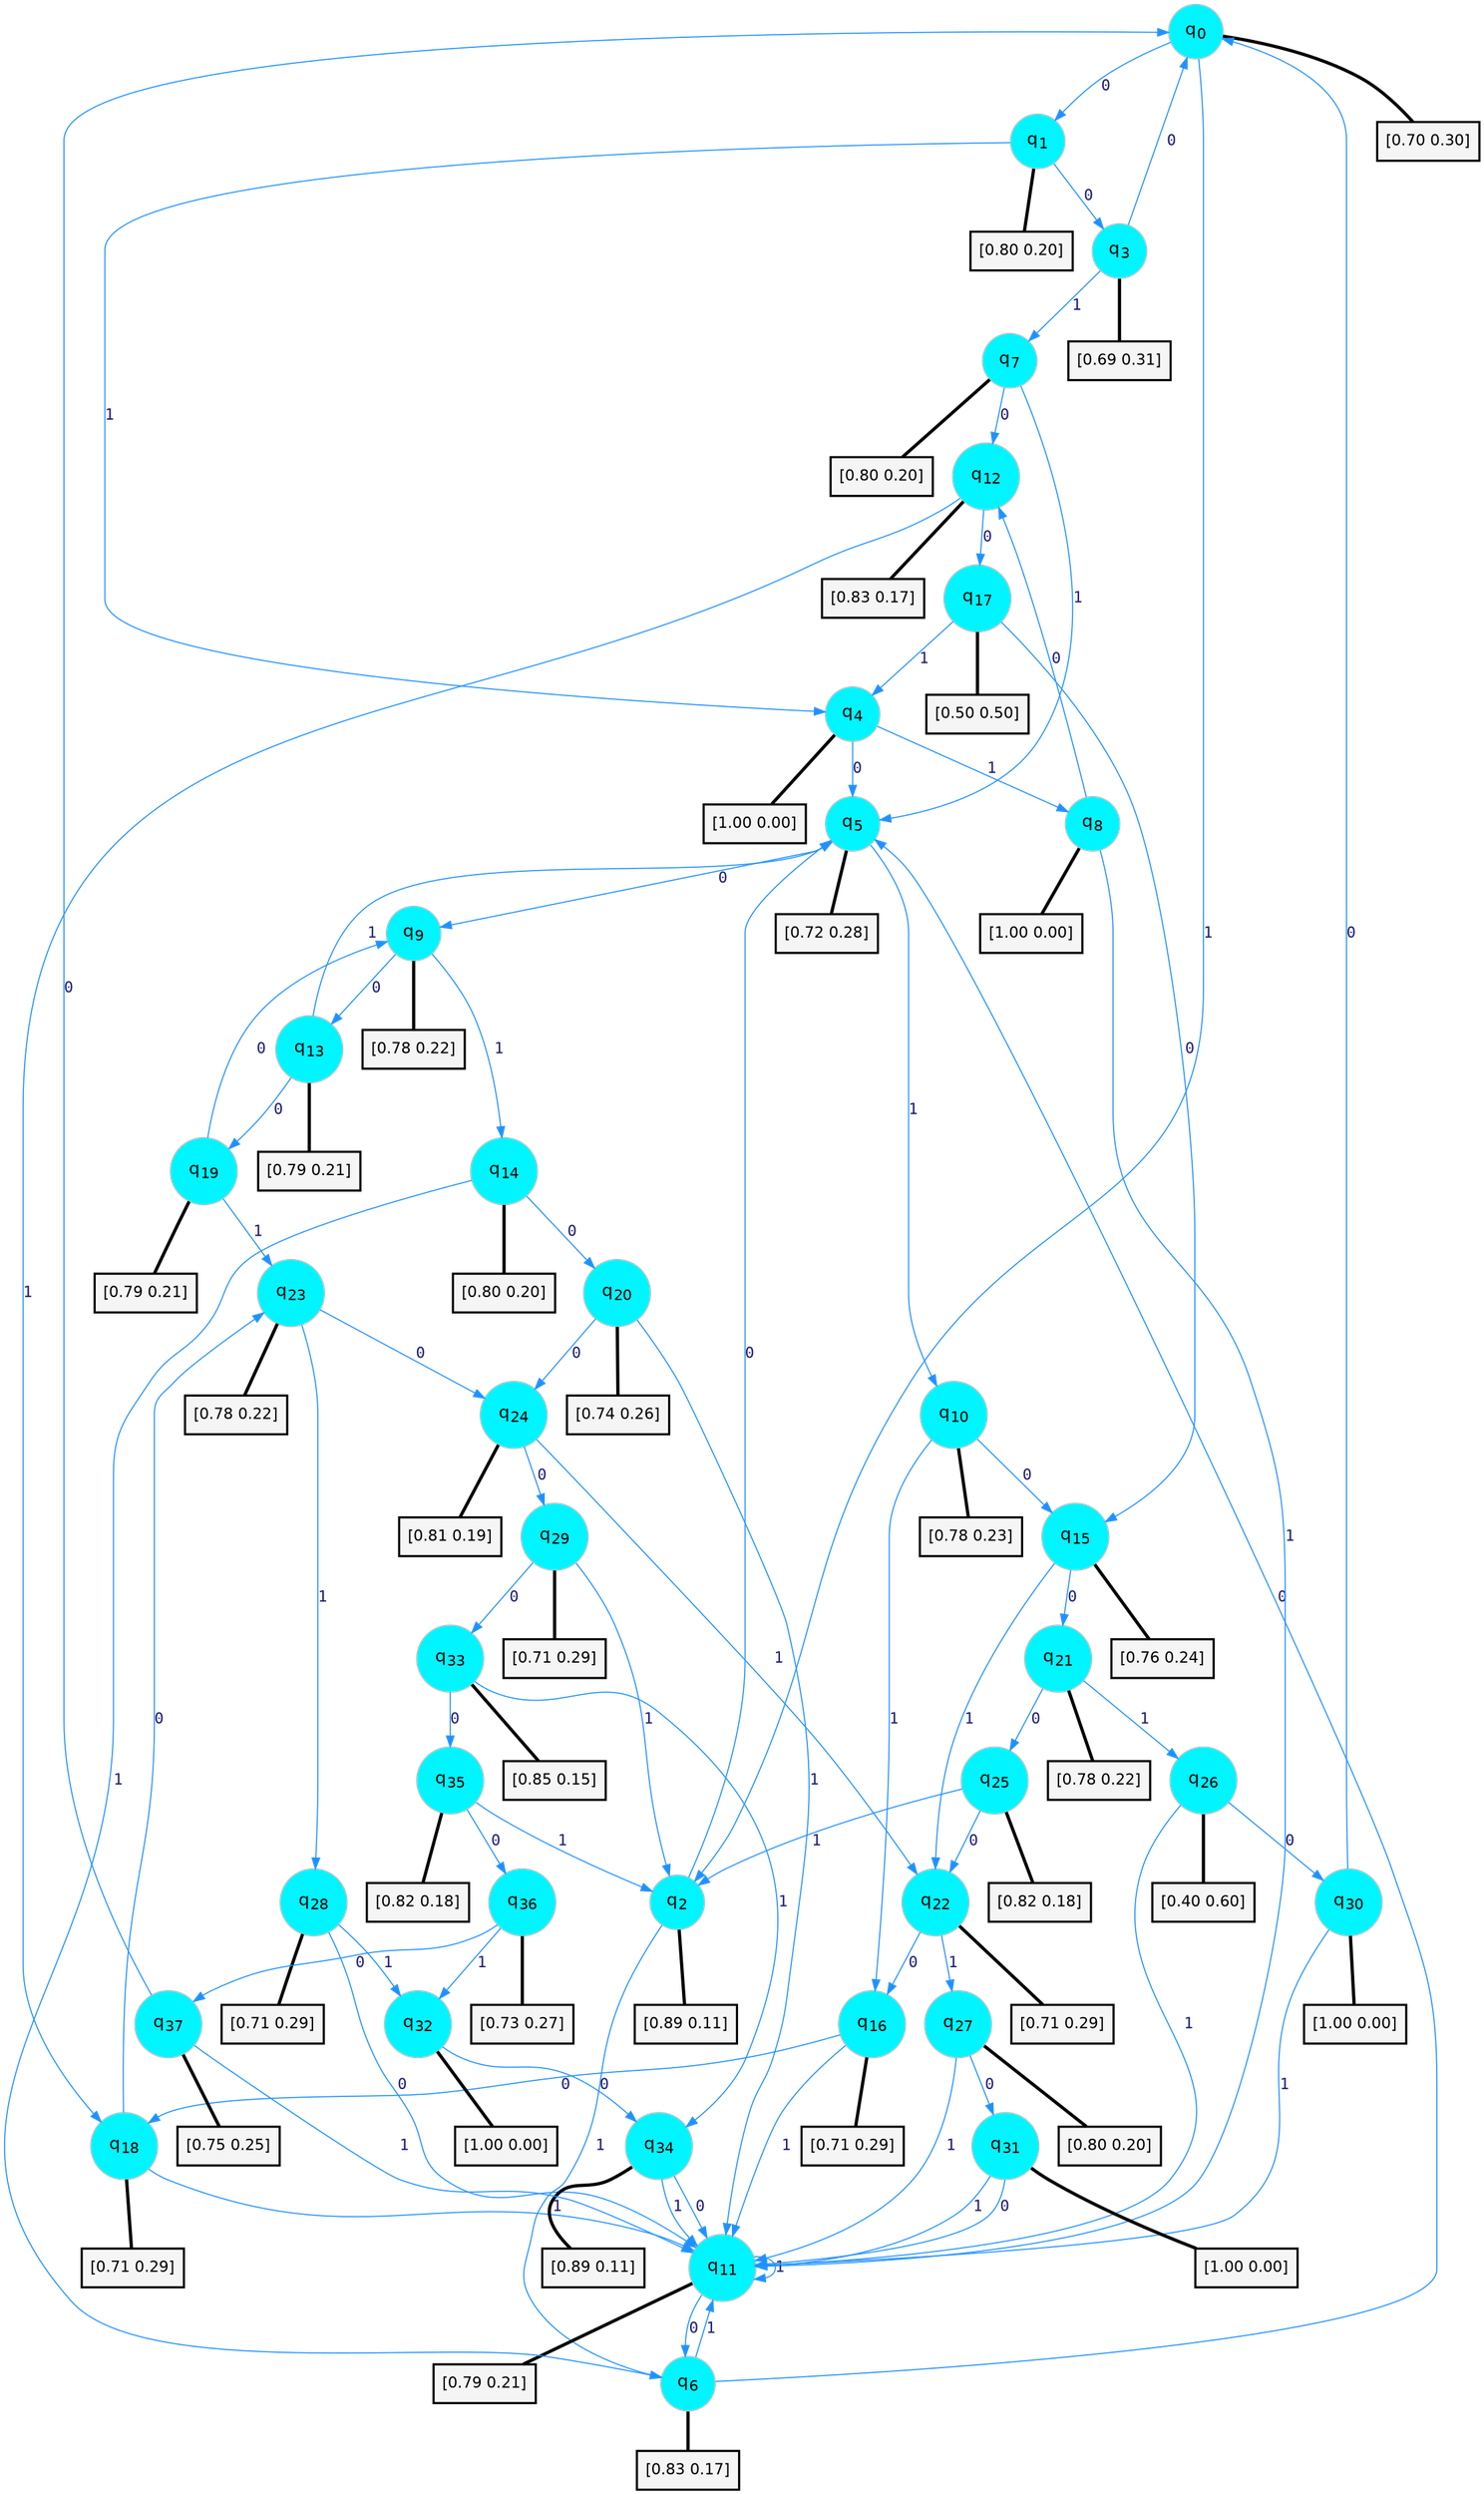 digraph G {
graph [
bgcolor=transparent, dpi=300, rankdir=TD, size="40,25"];
node [
color=gray, fillcolor=turquoise1, fontcolor=black, fontname=Helvetica, fontsize=16, fontweight=bold, shape=circle, style=filled];
edge [
arrowsize=1, color=dodgerblue1, fontcolor=midnightblue, fontname=courier, fontweight=bold, penwidth=1, style=solid, weight=20];
0[label=<q<SUB>0</SUB>>];
1[label=<q<SUB>1</SUB>>];
2[label=<q<SUB>2</SUB>>];
3[label=<q<SUB>3</SUB>>];
4[label=<q<SUB>4</SUB>>];
5[label=<q<SUB>5</SUB>>];
6[label=<q<SUB>6</SUB>>];
7[label=<q<SUB>7</SUB>>];
8[label=<q<SUB>8</SUB>>];
9[label=<q<SUB>9</SUB>>];
10[label=<q<SUB>10</SUB>>];
11[label=<q<SUB>11</SUB>>];
12[label=<q<SUB>12</SUB>>];
13[label=<q<SUB>13</SUB>>];
14[label=<q<SUB>14</SUB>>];
15[label=<q<SUB>15</SUB>>];
16[label=<q<SUB>16</SUB>>];
17[label=<q<SUB>17</SUB>>];
18[label=<q<SUB>18</SUB>>];
19[label=<q<SUB>19</SUB>>];
20[label=<q<SUB>20</SUB>>];
21[label=<q<SUB>21</SUB>>];
22[label=<q<SUB>22</SUB>>];
23[label=<q<SUB>23</SUB>>];
24[label=<q<SUB>24</SUB>>];
25[label=<q<SUB>25</SUB>>];
26[label=<q<SUB>26</SUB>>];
27[label=<q<SUB>27</SUB>>];
28[label=<q<SUB>28</SUB>>];
29[label=<q<SUB>29</SUB>>];
30[label=<q<SUB>30</SUB>>];
31[label=<q<SUB>31</SUB>>];
32[label=<q<SUB>32</SUB>>];
33[label=<q<SUB>33</SUB>>];
34[label=<q<SUB>34</SUB>>];
35[label=<q<SUB>35</SUB>>];
36[label=<q<SUB>36</SUB>>];
37[label=<q<SUB>37</SUB>>];
38[label="[0.70 0.30]", shape=box,fontcolor=black, fontname=Helvetica, fontsize=14, penwidth=2, fillcolor=whitesmoke,color=black];
39[label="[0.80 0.20]", shape=box,fontcolor=black, fontname=Helvetica, fontsize=14, penwidth=2, fillcolor=whitesmoke,color=black];
40[label="[0.89 0.11]", shape=box,fontcolor=black, fontname=Helvetica, fontsize=14, penwidth=2, fillcolor=whitesmoke,color=black];
41[label="[0.69 0.31]", shape=box,fontcolor=black, fontname=Helvetica, fontsize=14, penwidth=2, fillcolor=whitesmoke,color=black];
42[label="[1.00 0.00]", shape=box,fontcolor=black, fontname=Helvetica, fontsize=14, penwidth=2, fillcolor=whitesmoke,color=black];
43[label="[0.72 0.28]", shape=box,fontcolor=black, fontname=Helvetica, fontsize=14, penwidth=2, fillcolor=whitesmoke,color=black];
44[label="[0.83 0.17]", shape=box,fontcolor=black, fontname=Helvetica, fontsize=14, penwidth=2, fillcolor=whitesmoke,color=black];
45[label="[0.80 0.20]", shape=box,fontcolor=black, fontname=Helvetica, fontsize=14, penwidth=2, fillcolor=whitesmoke,color=black];
46[label="[1.00 0.00]", shape=box,fontcolor=black, fontname=Helvetica, fontsize=14, penwidth=2, fillcolor=whitesmoke,color=black];
47[label="[0.78 0.22]", shape=box,fontcolor=black, fontname=Helvetica, fontsize=14, penwidth=2, fillcolor=whitesmoke,color=black];
48[label="[0.78 0.23]", shape=box,fontcolor=black, fontname=Helvetica, fontsize=14, penwidth=2, fillcolor=whitesmoke,color=black];
49[label="[0.79 0.21]", shape=box,fontcolor=black, fontname=Helvetica, fontsize=14, penwidth=2, fillcolor=whitesmoke,color=black];
50[label="[0.83 0.17]", shape=box,fontcolor=black, fontname=Helvetica, fontsize=14, penwidth=2, fillcolor=whitesmoke,color=black];
51[label="[0.79 0.21]", shape=box,fontcolor=black, fontname=Helvetica, fontsize=14, penwidth=2, fillcolor=whitesmoke,color=black];
52[label="[0.80 0.20]", shape=box,fontcolor=black, fontname=Helvetica, fontsize=14, penwidth=2, fillcolor=whitesmoke,color=black];
53[label="[0.76 0.24]", shape=box,fontcolor=black, fontname=Helvetica, fontsize=14, penwidth=2, fillcolor=whitesmoke,color=black];
54[label="[0.71 0.29]", shape=box,fontcolor=black, fontname=Helvetica, fontsize=14, penwidth=2, fillcolor=whitesmoke,color=black];
55[label="[0.50 0.50]", shape=box,fontcolor=black, fontname=Helvetica, fontsize=14, penwidth=2, fillcolor=whitesmoke,color=black];
56[label="[0.71 0.29]", shape=box,fontcolor=black, fontname=Helvetica, fontsize=14, penwidth=2, fillcolor=whitesmoke,color=black];
57[label="[0.79 0.21]", shape=box,fontcolor=black, fontname=Helvetica, fontsize=14, penwidth=2, fillcolor=whitesmoke,color=black];
58[label="[0.74 0.26]", shape=box,fontcolor=black, fontname=Helvetica, fontsize=14, penwidth=2, fillcolor=whitesmoke,color=black];
59[label="[0.78 0.22]", shape=box,fontcolor=black, fontname=Helvetica, fontsize=14, penwidth=2, fillcolor=whitesmoke,color=black];
60[label="[0.71 0.29]", shape=box,fontcolor=black, fontname=Helvetica, fontsize=14, penwidth=2, fillcolor=whitesmoke,color=black];
61[label="[0.78 0.22]", shape=box,fontcolor=black, fontname=Helvetica, fontsize=14, penwidth=2, fillcolor=whitesmoke,color=black];
62[label="[0.81 0.19]", shape=box,fontcolor=black, fontname=Helvetica, fontsize=14, penwidth=2, fillcolor=whitesmoke,color=black];
63[label="[0.82 0.18]", shape=box,fontcolor=black, fontname=Helvetica, fontsize=14, penwidth=2, fillcolor=whitesmoke,color=black];
64[label="[0.40 0.60]", shape=box,fontcolor=black, fontname=Helvetica, fontsize=14, penwidth=2, fillcolor=whitesmoke,color=black];
65[label="[0.80 0.20]", shape=box,fontcolor=black, fontname=Helvetica, fontsize=14, penwidth=2, fillcolor=whitesmoke,color=black];
66[label="[0.71 0.29]", shape=box,fontcolor=black, fontname=Helvetica, fontsize=14, penwidth=2, fillcolor=whitesmoke,color=black];
67[label="[0.71 0.29]", shape=box,fontcolor=black, fontname=Helvetica, fontsize=14, penwidth=2, fillcolor=whitesmoke,color=black];
68[label="[1.00 0.00]", shape=box,fontcolor=black, fontname=Helvetica, fontsize=14, penwidth=2, fillcolor=whitesmoke,color=black];
69[label="[1.00 0.00]", shape=box,fontcolor=black, fontname=Helvetica, fontsize=14, penwidth=2, fillcolor=whitesmoke,color=black];
70[label="[1.00 0.00]", shape=box,fontcolor=black, fontname=Helvetica, fontsize=14, penwidth=2, fillcolor=whitesmoke,color=black];
71[label="[0.85 0.15]", shape=box,fontcolor=black, fontname=Helvetica, fontsize=14, penwidth=2, fillcolor=whitesmoke,color=black];
72[label="[0.89 0.11]", shape=box,fontcolor=black, fontname=Helvetica, fontsize=14, penwidth=2, fillcolor=whitesmoke,color=black];
73[label="[0.82 0.18]", shape=box,fontcolor=black, fontname=Helvetica, fontsize=14, penwidth=2, fillcolor=whitesmoke,color=black];
74[label="[0.73 0.27]", shape=box,fontcolor=black, fontname=Helvetica, fontsize=14, penwidth=2, fillcolor=whitesmoke,color=black];
75[label="[0.75 0.25]", shape=box,fontcolor=black, fontname=Helvetica, fontsize=14, penwidth=2, fillcolor=whitesmoke,color=black];
0->1 [label=0];
0->2 [label=1];
0->38 [arrowhead=none, penwidth=3,color=black];
1->3 [label=0];
1->4 [label=1];
1->39 [arrowhead=none, penwidth=3,color=black];
2->5 [label=0];
2->6 [label=1];
2->40 [arrowhead=none, penwidth=3,color=black];
3->0 [label=0];
3->7 [label=1];
3->41 [arrowhead=none, penwidth=3,color=black];
4->5 [label=0];
4->8 [label=1];
4->42 [arrowhead=none, penwidth=3,color=black];
5->9 [label=0];
5->10 [label=1];
5->43 [arrowhead=none, penwidth=3,color=black];
6->5 [label=0];
6->11 [label=1];
6->44 [arrowhead=none, penwidth=3,color=black];
7->12 [label=0];
7->5 [label=1];
7->45 [arrowhead=none, penwidth=3,color=black];
8->12 [label=0];
8->11 [label=1];
8->46 [arrowhead=none, penwidth=3,color=black];
9->13 [label=0];
9->14 [label=1];
9->47 [arrowhead=none, penwidth=3,color=black];
10->15 [label=0];
10->16 [label=1];
10->48 [arrowhead=none, penwidth=3,color=black];
11->6 [label=0];
11->11 [label=1];
11->49 [arrowhead=none, penwidth=3,color=black];
12->17 [label=0];
12->18 [label=1];
12->50 [arrowhead=none, penwidth=3,color=black];
13->19 [label=0];
13->5 [label=1];
13->51 [arrowhead=none, penwidth=3,color=black];
14->20 [label=0];
14->6 [label=1];
14->52 [arrowhead=none, penwidth=3,color=black];
15->21 [label=0];
15->22 [label=1];
15->53 [arrowhead=none, penwidth=3,color=black];
16->18 [label=0];
16->11 [label=1];
16->54 [arrowhead=none, penwidth=3,color=black];
17->15 [label=0];
17->4 [label=1];
17->55 [arrowhead=none, penwidth=3,color=black];
18->23 [label=0];
18->11 [label=1];
18->56 [arrowhead=none, penwidth=3,color=black];
19->9 [label=0];
19->23 [label=1];
19->57 [arrowhead=none, penwidth=3,color=black];
20->24 [label=0];
20->11 [label=1];
20->58 [arrowhead=none, penwidth=3,color=black];
21->25 [label=0];
21->26 [label=1];
21->59 [arrowhead=none, penwidth=3,color=black];
22->16 [label=0];
22->27 [label=1];
22->60 [arrowhead=none, penwidth=3,color=black];
23->24 [label=0];
23->28 [label=1];
23->61 [arrowhead=none, penwidth=3,color=black];
24->29 [label=0];
24->22 [label=1];
24->62 [arrowhead=none, penwidth=3,color=black];
25->22 [label=0];
25->2 [label=1];
25->63 [arrowhead=none, penwidth=3,color=black];
26->30 [label=0];
26->11 [label=1];
26->64 [arrowhead=none, penwidth=3,color=black];
27->31 [label=0];
27->11 [label=1];
27->65 [arrowhead=none, penwidth=3,color=black];
28->11 [label=0];
28->32 [label=1];
28->66 [arrowhead=none, penwidth=3,color=black];
29->33 [label=0];
29->2 [label=1];
29->67 [arrowhead=none, penwidth=3,color=black];
30->0 [label=0];
30->11 [label=1];
30->68 [arrowhead=none, penwidth=3,color=black];
31->11 [label=0];
31->11 [label=1];
31->69 [arrowhead=none, penwidth=3,color=black];
32->34 [label=0];
32->70 [arrowhead=none, penwidth=3,color=black];
33->35 [label=0];
33->34 [label=1];
33->71 [arrowhead=none, penwidth=3,color=black];
34->11 [label=0];
34->11 [label=1];
34->72 [arrowhead=none, penwidth=3,color=black];
35->36 [label=0];
35->2 [label=1];
35->73 [arrowhead=none, penwidth=3,color=black];
36->37 [label=0];
36->32 [label=1];
36->74 [arrowhead=none, penwidth=3,color=black];
37->0 [label=0];
37->11 [label=1];
37->75 [arrowhead=none, penwidth=3,color=black];
}
